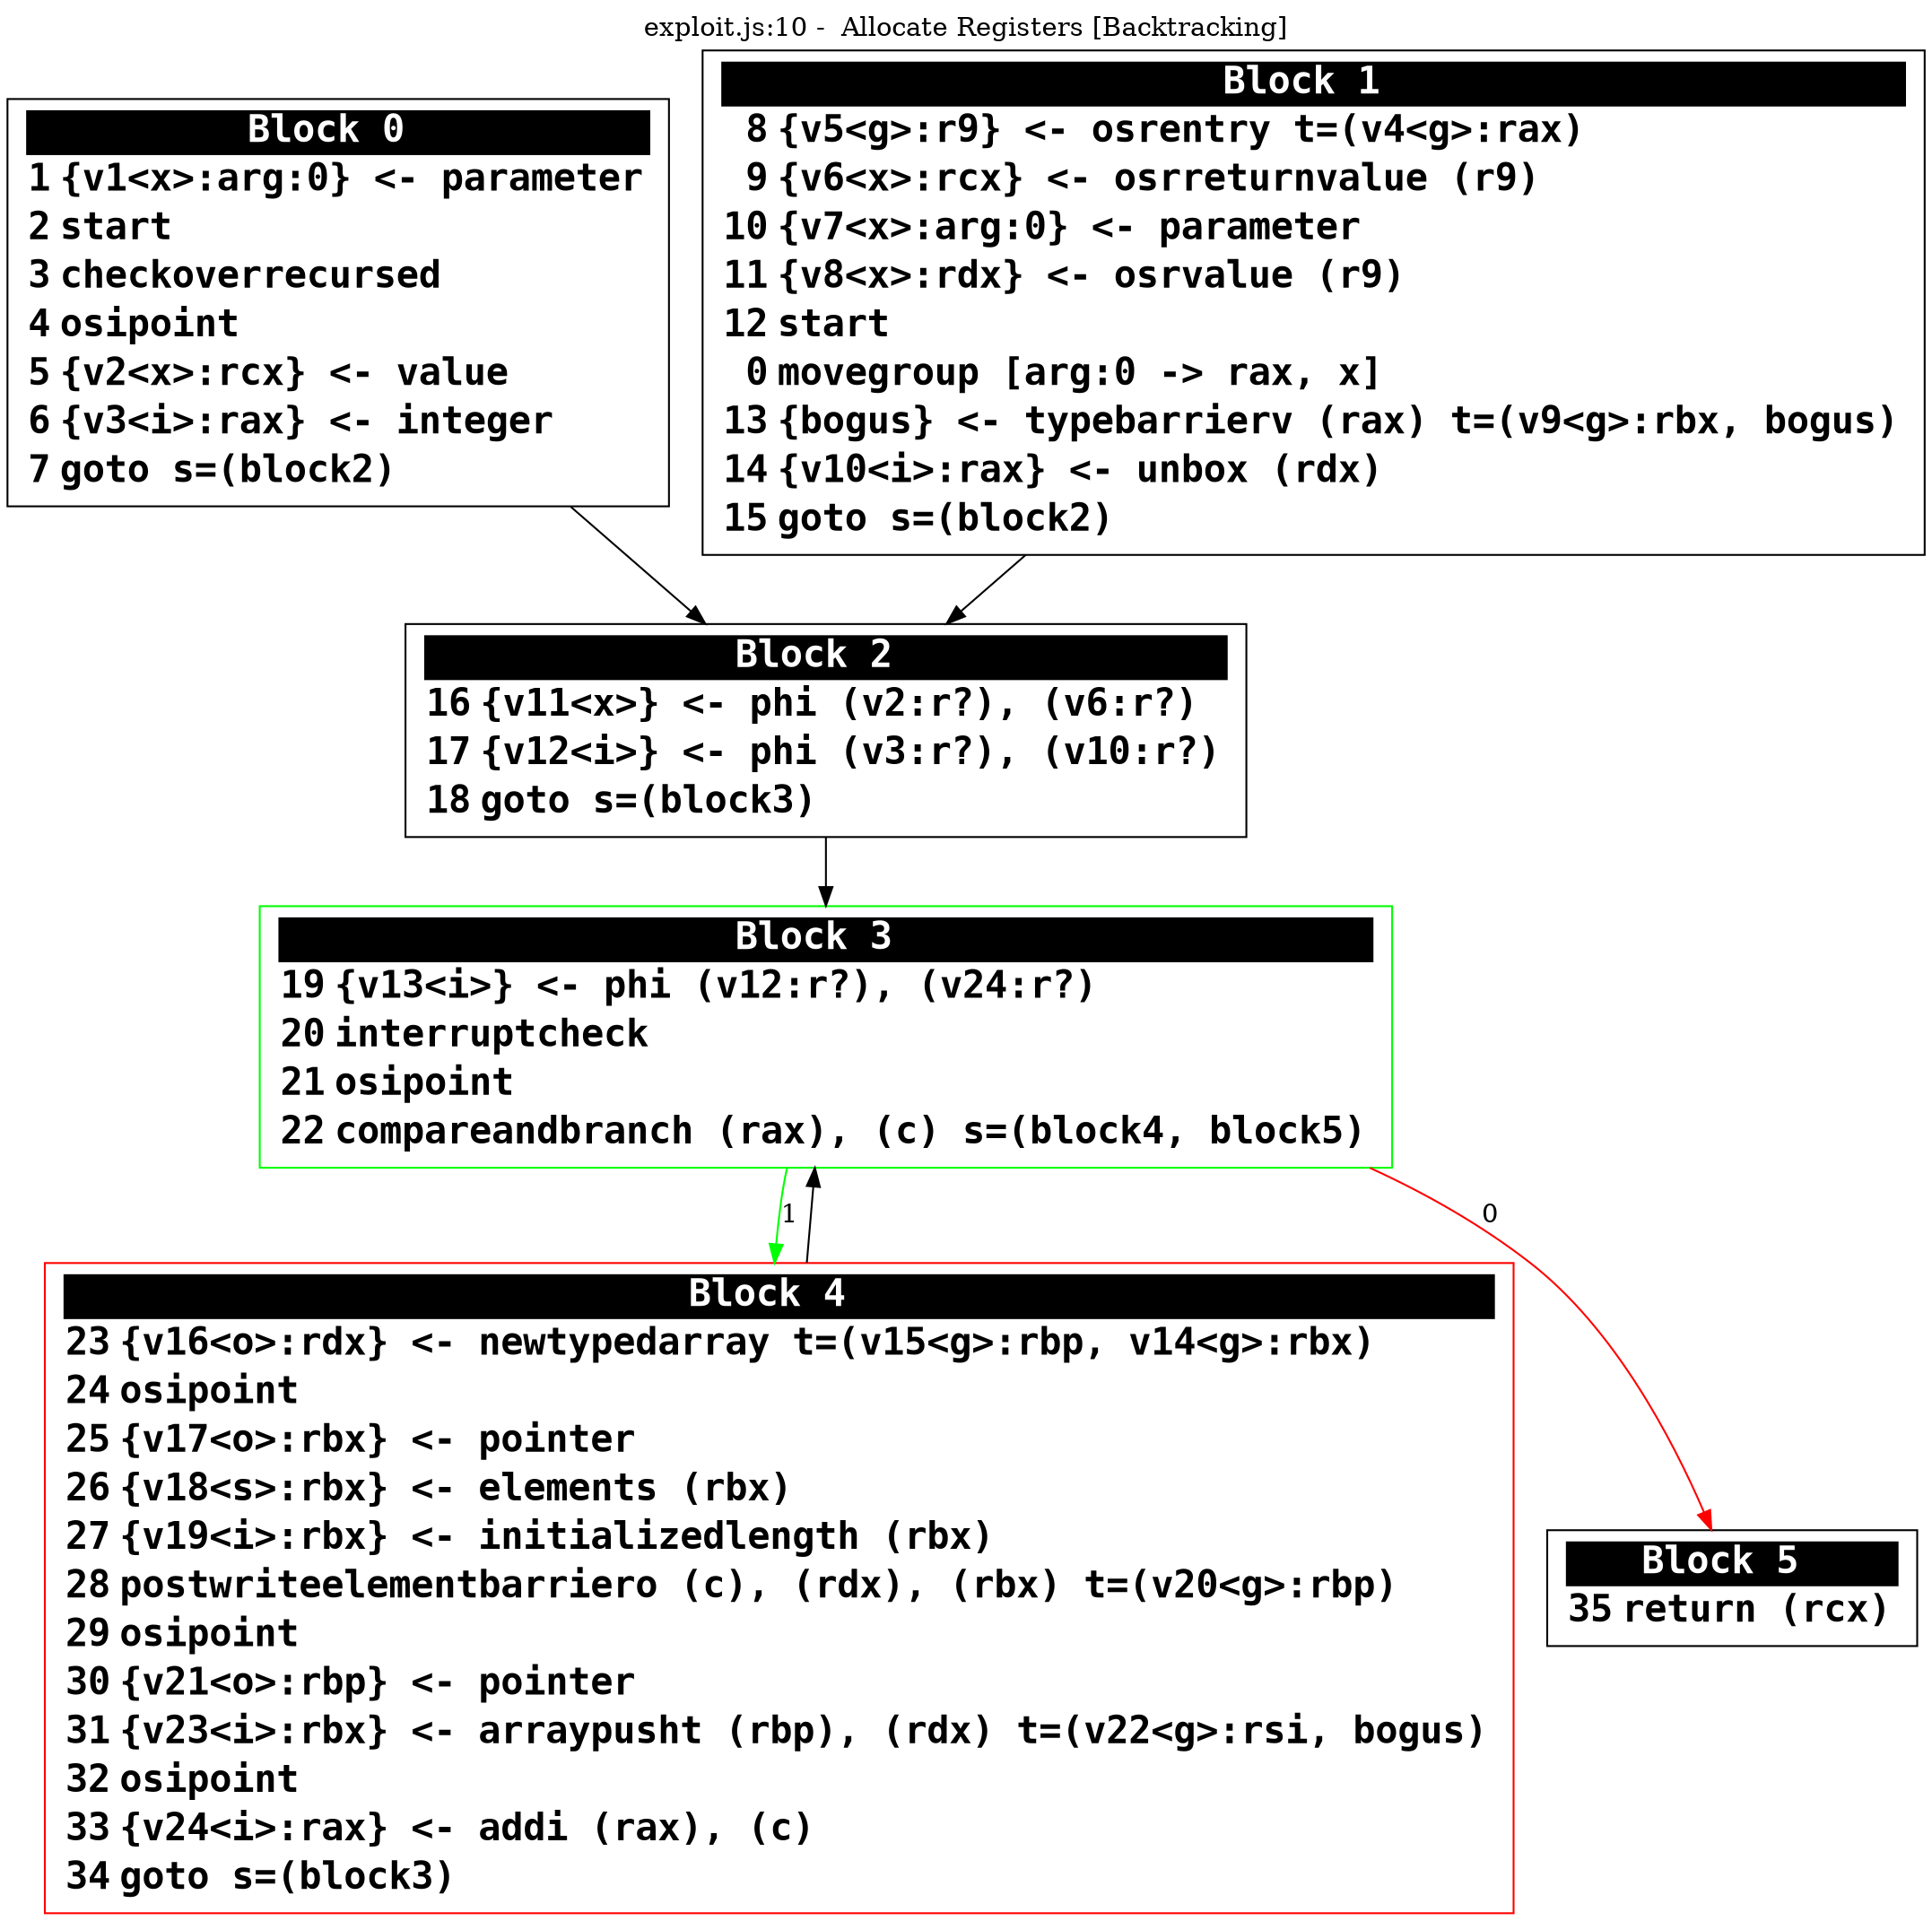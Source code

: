 digraph {
labelloc = t;
labelfontsize = 30;
label = "exploit.js:10 -  Allocate Registers [Backtracking]";
  rankdir=TB
  splines=true

  "Block0" [ shape=box fontsize=20 fontname="Consolas Bold" label=<<table border="0" cellborder="0" cellpadding="1"><tr><td align="center" bgcolor="black" colspan="3"><font color="white">Block 0 </font></td></tr><tr><td align="right" port="i1">1</td><td align="left">{v1&lt;x&gt;:arg:0} &lt;- parameter</td></tr><tr><td align="right" port="i2">2</td><td align="left">start</td></tr><tr><td align="right" port="i3">3</td><td align="left">checkoverrecursed</td></tr><tr><td align="right" port="i4">4</td><td align="left">osipoint</td></tr><tr><td align="right" port="i5">5</td><td align="left">{v2&lt;x&gt;:rcx} &lt;- value</td></tr><tr><td align="right" port="i6">6</td><td align="left">{v3&lt;i&gt;:rax} &lt;- integer</td></tr><tr><td align="right" port="i7">7</td><td align="left">goto s=(block2)</td></tr></table>> ] ;
  "Block1" [ shape=box fontsize=20 fontname="Consolas Bold" label=<<table border="0" cellborder="0" cellpadding="1"><tr><td align="center" bgcolor="black" colspan="3"><font color="white">Block 1 </font></td></tr><tr><td align="right" port="i8">8</td><td align="left">{v5&lt;g&gt;:r9} &lt;- osrentry t=(v4&lt;g&gt;:rax)</td></tr><tr><td align="right" port="i9">9</td><td align="left">{v6&lt;x&gt;:rcx} &lt;- osrreturnvalue (r9)</td></tr><tr><td align="right" port="i10">10</td><td align="left">{v7&lt;x&gt;:arg:0} &lt;- parameter</td></tr><tr><td align="right" port="i11">11</td><td align="left">{v8&lt;x&gt;:rdx} &lt;- osrvalue (r9)</td></tr><tr><td align="right" port="i12">12</td><td align="left">start</td></tr><tr><td align="right" port="i0">0</td><td align="left">movegroup [arg:0 -&gt; rax, x]</td></tr><tr><td align="right" port="i13">13</td><td align="left">{bogus} &lt;- typebarrierv (rax) t=(v9&lt;g&gt;:rbx, bogus)</td></tr><tr><td align="right" port="i14">14</td><td align="left">{v10&lt;i&gt;:rax} &lt;- unbox (rdx)</td></tr><tr><td align="right" port="i15">15</td><td align="left">goto s=(block2)</td></tr></table>> ] ;
  "Block2" [ shape=box fontsize=20 fontname="Consolas Bold" label=<<table border="0" cellborder="0" cellpadding="1"><tr><td align="center" bgcolor="black" colspan="3"><font color="white">Block 2 </font></td></tr><tr><td align="right" port="i16">16</td><td align="left">{v11&lt;x&gt;} &lt;- phi (v2:r?), (v6:r?)</td></tr><tr><td align="right" port="i17">17</td><td align="left">{v12&lt;i&gt;} &lt;- phi (v3:r?), (v10:r?)</td></tr><tr><td align="right" port="i18">18</td><td align="left">goto s=(block3)</td></tr></table>> ] ;
  "Block3" [ color=green shape=box fontsize=20 fontname="Consolas Bold" label=<<table border="0" cellborder="0" cellpadding="1"><tr><td align="center" bgcolor="black" colspan="3"><font color="white">Block 3 </font></td></tr><tr><td align="right" port="i19">19</td><td align="left">{v13&lt;i&gt;} &lt;- phi (v12:r?), (v24:r?)</td></tr><tr><td align="right" port="i20">20</td><td align="left">interruptcheck</td></tr><tr><td align="right" port="i21">21</td><td align="left">osipoint</td></tr><tr><td align="right" port="i22">22</td><td align="left">compareandbranch (rax), (c) s=(block4, block5)</td></tr></table>> ] ;
  "Block4" [ color=red shape=box fontsize=20 fontname="Consolas Bold" label=<<table border="0" cellborder="0" cellpadding="1"><tr><td align="center" bgcolor="black" colspan="3"><font color="white">Block 4 </font></td></tr><tr><td align="right" port="i23">23</td><td align="left">{v16&lt;o&gt;:rdx} &lt;- newtypedarray t=(v15&lt;g&gt;:rbp, v14&lt;g&gt;:rbx)</td></tr><tr><td align="right" port="i24">24</td><td align="left">osipoint</td></tr><tr><td align="right" port="i25">25</td><td align="left">{v17&lt;o&gt;:rbx} &lt;- pointer</td></tr><tr><td align="right" port="i26">26</td><td align="left">{v18&lt;s&gt;:rbx} &lt;- elements (rbx)</td></tr><tr><td align="right" port="i27">27</td><td align="left">{v19&lt;i&gt;:rbx} &lt;- initializedlength (rbx)</td></tr><tr><td align="right" port="i28">28</td><td align="left">postwriteelementbarriero (c), (rdx), (rbx) t=(v20&lt;g&gt;:rbp)</td></tr><tr><td align="right" port="i29">29</td><td align="left">osipoint</td></tr><tr><td align="right" port="i30">30</td><td align="left">{v21&lt;o&gt;:rbp} &lt;- pointer</td></tr><tr><td align="right" port="i31">31</td><td align="left">{v23&lt;i&gt;:rbx} &lt;- arraypusht (rbp), (rdx) t=(v22&lt;g&gt;:rsi, bogus)</td></tr><tr><td align="right" port="i32">32</td><td align="left">osipoint</td></tr><tr><td align="right" port="i33">33</td><td align="left">{v24&lt;i&gt;:rax} &lt;- addi (rax), (c)</td></tr><tr><td align="right" port="i34">34</td><td align="left">goto s=(block3)</td></tr></table>> ] ;
  "Block5" [ shape=box fontsize=20 fontname="Consolas Bold" label=<<table border="0" cellborder="0" cellpadding="1"><tr><td align="center" bgcolor="black" colspan="3"><font color="white">Block 5 </font></td></tr><tr><td align="right" port="i35">35</td><td align="left">return (rcx)</td></tr></table>> ] ;

  "Block0" -> "Block2" ;
  "Block1" -> "Block2" ;
  "Block2" -> "Block3" ;
  "Block3" -> "Block4" [ color=green label=1 ] ;
  "Block3" -> "Block5" [ color=red label=0 ] ;
  "Block4" -> "Block3" ;
}

